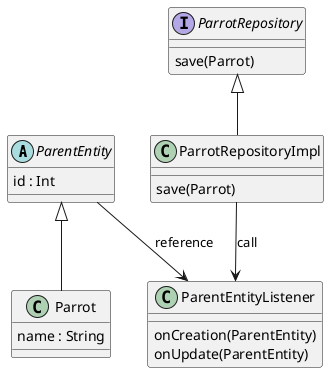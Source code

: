 @startuml
'https://plantuml.com/class-diagram


abstract class ParentEntity {
    id : Int
}

class Parrot {
    name : String
}

class ParentEntityListener {
    onCreation(ParentEntity)
    onUpdate(ParentEntity)
}


interface ParrotRepository {
    save(Parrot)
}

class ParrotRepositoryImpl {
    save(Parrot)
}

ParentEntity <|-- Parrot
ParentEntity --> ParentEntityListener : reference
ParrotRepositoryImpl --> ParentEntityListener : call
ParrotRepository <|-- ParrotRepositoryImpl

@enduml